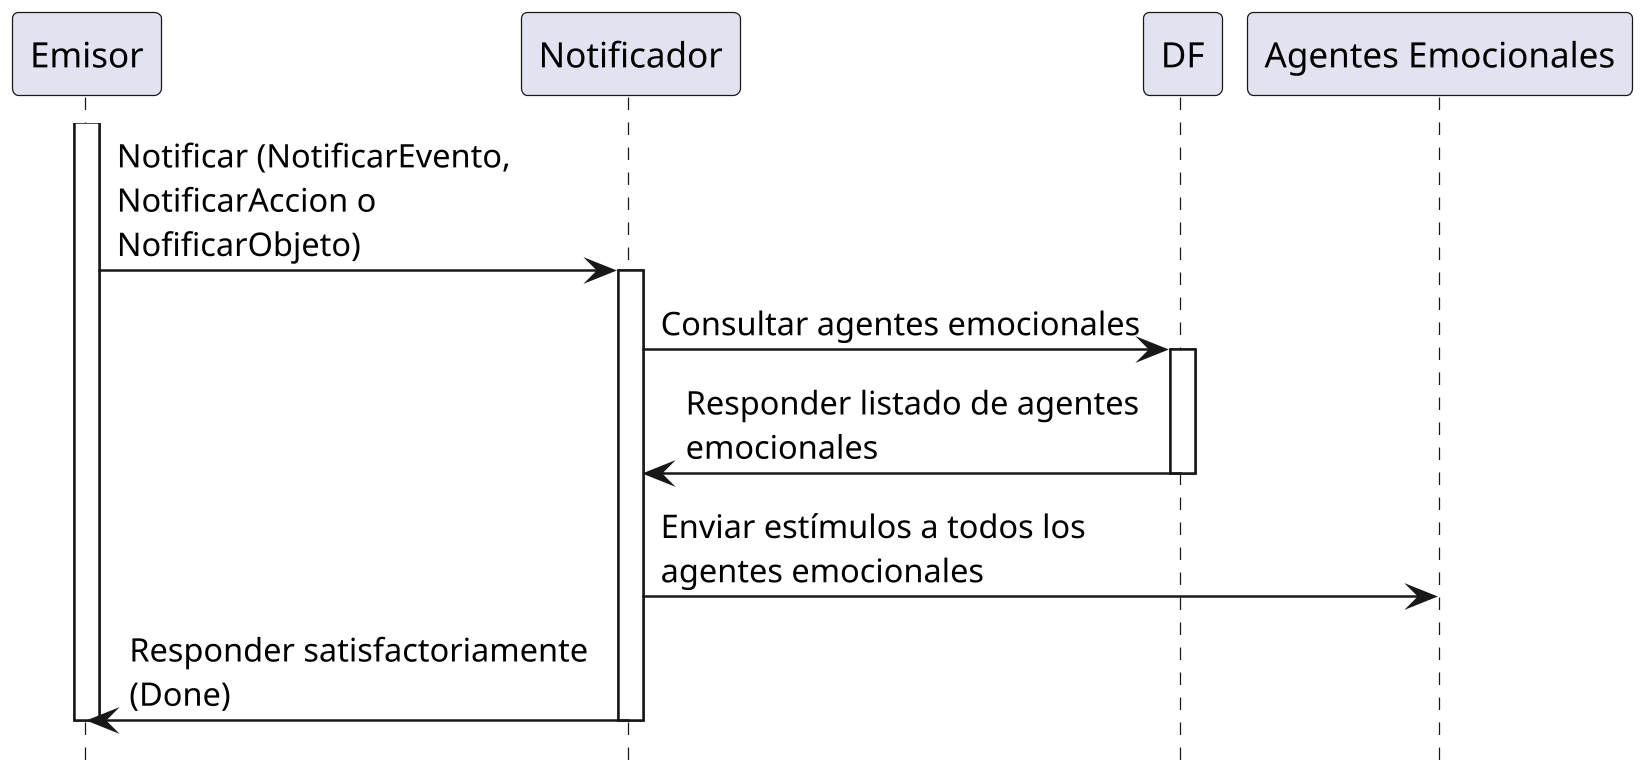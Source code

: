 @startuml

skinparam maxmessagesize 200
hide footbox
scale 2.5

participant Emisor
participant Notificador
participant DF
participant "Agentes Emocionales" as AgentesEmocionales

activate Emisor

Emisor -> Notificador: Notificar (NotificarEvento, NotificarAccion o NofificarObjeto)

activate Notificador

Notificador -> DF: Consultar agentes emocionales

activate DF
DF -> Notificador: Responder listado de agentes emocionales
deactivate DF

Notificador -> AgentesEmocionales: Enviar estímulos a todos los agentes emocionales

Notificador -> Emisor: Responder satisfactoriamente (Done)

deactivate Notificador

deactivate Emisor

@enduml
